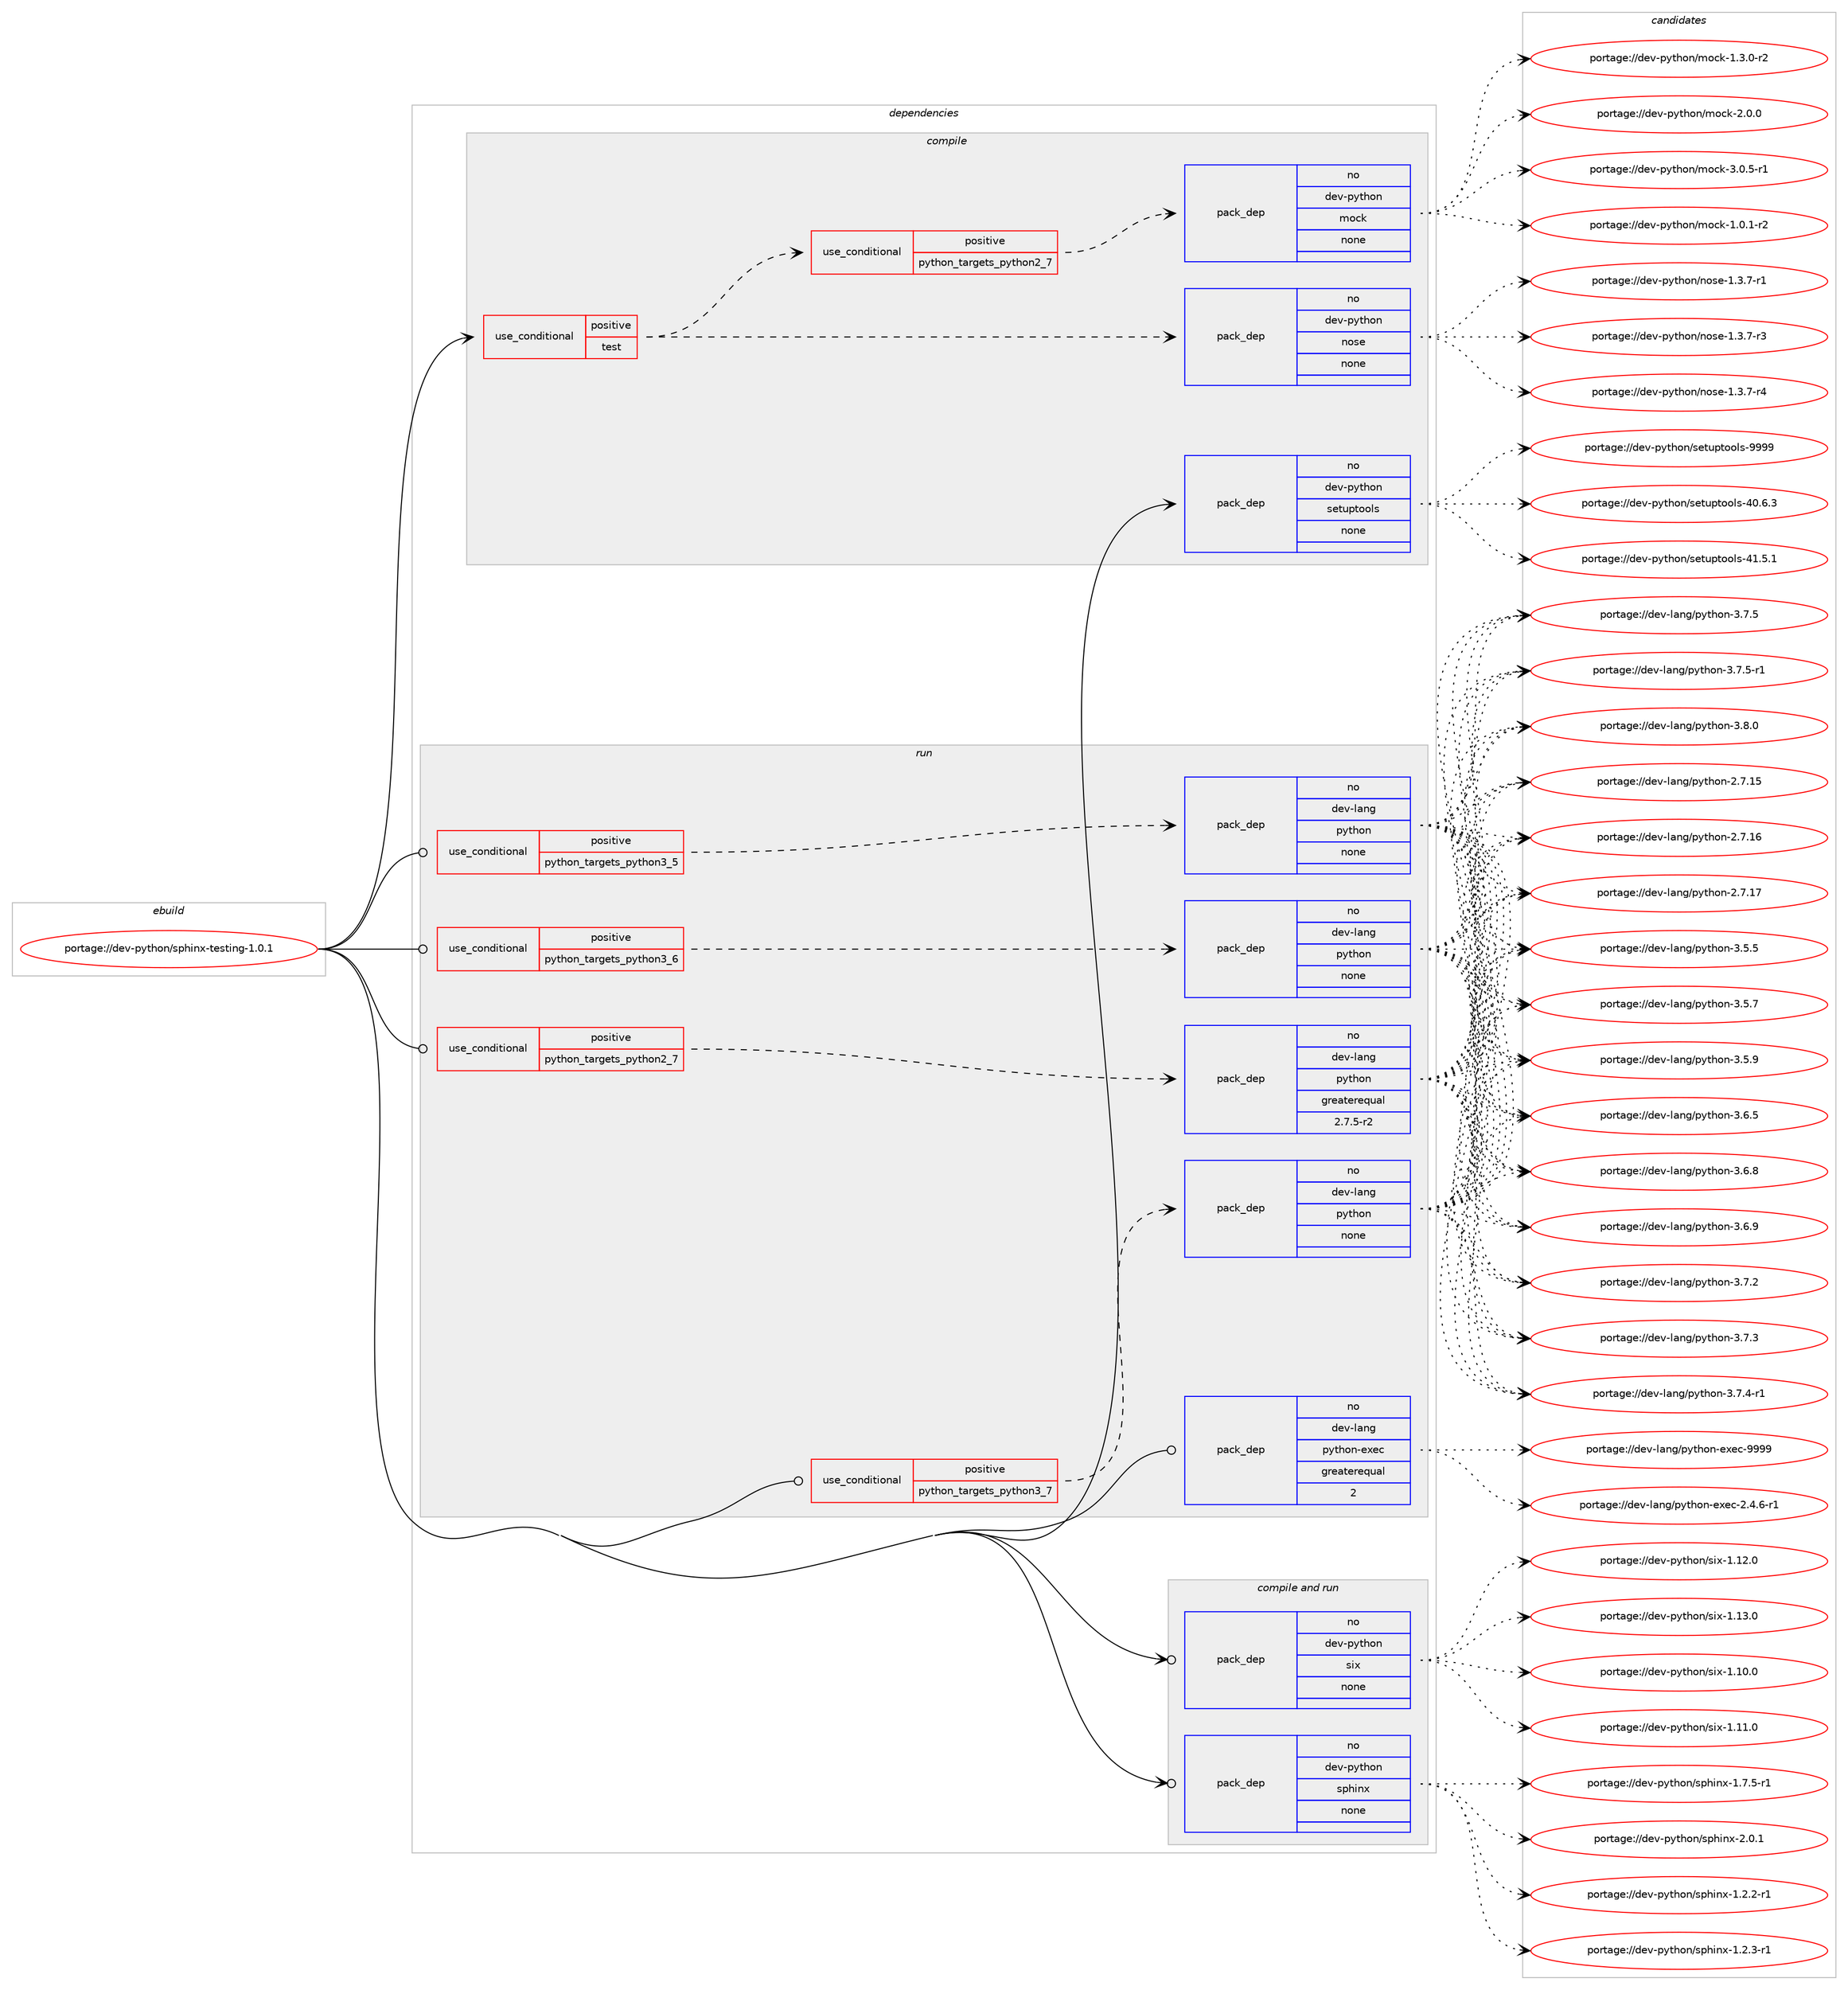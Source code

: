 digraph prolog {

# *************
# Graph options
# *************

newrank=true;
concentrate=true;
compound=true;
graph [rankdir=LR,fontname=Helvetica,fontsize=10,ranksep=1.5];#, ranksep=2.5, nodesep=0.2];
edge  [arrowhead=vee];
node  [fontname=Helvetica,fontsize=10];

# **********
# The ebuild
# **********

subgraph cluster_leftcol {
color=gray;
rank=same;
label=<<i>ebuild</i>>;
id [label="portage://dev-python/sphinx-testing-1.0.1", color=red, width=4, href="../dev-python/sphinx-testing-1.0.1.svg"];
}

# ****************
# The dependencies
# ****************

subgraph cluster_midcol {
color=gray;
label=<<i>dependencies</i>>;
subgraph cluster_compile {
fillcolor="#eeeeee";
style=filled;
label=<<i>compile</i>>;
subgraph cond38975 {
dependency173187 [label=<<TABLE BORDER="0" CELLBORDER="1" CELLSPACING="0" CELLPADDING="4"><TR><TD ROWSPAN="3" CELLPADDING="10">use_conditional</TD></TR><TR><TD>positive</TD></TR><TR><TD>test</TD></TR></TABLE>>, shape=none, color=red];
subgraph pack130809 {
dependency173188 [label=<<TABLE BORDER="0" CELLBORDER="1" CELLSPACING="0" CELLPADDING="4" WIDTH="220"><TR><TD ROWSPAN="6" CELLPADDING="30">pack_dep</TD></TR><TR><TD WIDTH="110">no</TD></TR><TR><TD>dev-python</TD></TR><TR><TD>nose</TD></TR><TR><TD>none</TD></TR><TR><TD></TD></TR></TABLE>>, shape=none, color=blue];
}
dependency173187:e -> dependency173188:w [weight=20,style="dashed",arrowhead="vee"];
subgraph cond38976 {
dependency173189 [label=<<TABLE BORDER="0" CELLBORDER="1" CELLSPACING="0" CELLPADDING="4"><TR><TD ROWSPAN="3" CELLPADDING="10">use_conditional</TD></TR><TR><TD>positive</TD></TR><TR><TD>python_targets_python2_7</TD></TR></TABLE>>, shape=none, color=red];
subgraph pack130810 {
dependency173190 [label=<<TABLE BORDER="0" CELLBORDER="1" CELLSPACING="0" CELLPADDING="4" WIDTH="220"><TR><TD ROWSPAN="6" CELLPADDING="30">pack_dep</TD></TR><TR><TD WIDTH="110">no</TD></TR><TR><TD>dev-python</TD></TR><TR><TD>mock</TD></TR><TR><TD>none</TD></TR><TR><TD></TD></TR></TABLE>>, shape=none, color=blue];
}
dependency173189:e -> dependency173190:w [weight=20,style="dashed",arrowhead="vee"];
}
dependency173187:e -> dependency173189:w [weight=20,style="dashed",arrowhead="vee"];
}
id:e -> dependency173187:w [weight=20,style="solid",arrowhead="vee"];
subgraph pack130811 {
dependency173191 [label=<<TABLE BORDER="0" CELLBORDER="1" CELLSPACING="0" CELLPADDING="4" WIDTH="220"><TR><TD ROWSPAN="6" CELLPADDING="30">pack_dep</TD></TR><TR><TD WIDTH="110">no</TD></TR><TR><TD>dev-python</TD></TR><TR><TD>setuptools</TD></TR><TR><TD>none</TD></TR><TR><TD></TD></TR></TABLE>>, shape=none, color=blue];
}
id:e -> dependency173191:w [weight=20,style="solid",arrowhead="vee"];
}
subgraph cluster_compileandrun {
fillcolor="#eeeeee";
style=filled;
label=<<i>compile and run</i>>;
subgraph pack130812 {
dependency173192 [label=<<TABLE BORDER="0" CELLBORDER="1" CELLSPACING="0" CELLPADDING="4" WIDTH="220"><TR><TD ROWSPAN="6" CELLPADDING="30">pack_dep</TD></TR><TR><TD WIDTH="110">no</TD></TR><TR><TD>dev-python</TD></TR><TR><TD>six</TD></TR><TR><TD>none</TD></TR><TR><TD></TD></TR></TABLE>>, shape=none, color=blue];
}
id:e -> dependency173192:w [weight=20,style="solid",arrowhead="odotvee"];
subgraph pack130813 {
dependency173193 [label=<<TABLE BORDER="0" CELLBORDER="1" CELLSPACING="0" CELLPADDING="4" WIDTH="220"><TR><TD ROWSPAN="6" CELLPADDING="30">pack_dep</TD></TR><TR><TD WIDTH="110">no</TD></TR><TR><TD>dev-python</TD></TR><TR><TD>sphinx</TD></TR><TR><TD>none</TD></TR><TR><TD></TD></TR></TABLE>>, shape=none, color=blue];
}
id:e -> dependency173193:w [weight=20,style="solid",arrowhead="odotvee"];
}
subgraph cluster_run {
fillcolor="#eeeeee";
style=filled;
label=<<i>run</i>>;
subgraph cond38977 {
dependency173194 [label=<<TABLE BORDER="0" CELLBORDER="1" CELLSPACING="0" CELLPADDING="4"><TR><TD ROWSPAN="3" CELLPADDING="10">use_conditional</TD></TR><TR><TD>positive</TD></TR><TR><TD>python_targets_python2_7</TD></TR></TABLE>>, shape=none, color=red];
subgraph pack130814 {
dependency173195 [label=<<TABLE BORDER="0" CELLBORDER="1" CELLSPACING="0" CELLPADDING="4" WIDTH="220"><TR><TD ROWSPAN="6" CELLPADDING="30">pack_dep</TD></TR><TR><TD WIDTH="110">no</TD></TR><TR><TD>dev-lang</TD></TR><TR><TD>python</TD></TR><TR><TD>greaterequal</TD></TR><TR><TD>2.7.5-r2</TD></TR></TABLE>>, shape=none, color=blue];
}
dependency173194:e -> dependency173195:w [weight=20,style="dashed",arrowhead="vee"];
}
id:e -> dependency173194:w [weight=20,style="solid",arrowhead="odot"];
subgraph cond38978 {
dependency173196 [label=<<TABLE BORDER="0" CELLBORDER="1" CELLSPACING="0" CELLPADDING="4"><TR><TD ROWSPAN="3" CELLPADDING="10">use_conditional</TD></TR><TR><TD>positive</TD></TR><TR><TD>python_targets_python3_5</TD></TR></TABLE>>, shape=none, color=red];
subgraph pack130815 {
dependency173197 [label=<<TABLE BORDER="0" CELLBORDER="1" CELLSPACING="0" CELLPADDING="4" WIDTH="220"><TR><TD ROWSPAN="6" CELLPADDING="30">pack_dep</TD></TR><TR><TD WIDTH="110">no</TD></TR><TR><TD>dev-lang</TD></TR><TR><TD>python</TD></TR><TR><TD>none</TD></TR><TR><TD></TD></TR></TABLE>>, shape=none, color=blue];
}
dependency173196:e -> dependency173197:w [weight=20,style="dashed",arrowhead="vee"];
}
id:e -> dependency173196:w [weight=20,style="solid",arrowhead="odot"];
subgraph cond38979 {
dependency173198 [label=<<TABLE BORDER="0" CELLBORDER="1" CELLSPACING="0" CELLPADDING="4"><TR><TD ROWSPAN="3" CELLPADDING="10">use_conditional</TD></TR><TR><TD>positive</TD></TR><TR><TD>python_targets_python3_6</TD></TR></TABLE>>, shape=none, color=red];
subgraph pack130816 {
dependency173199 [label=<<TABLE BORDER="0" CELLBORDER="1" CELLSPACING="0" CELLPADDING="4" WIDTH="220"><TR><TD ROWSPAN="6" CELLPADDING="30">pack_dep</TD></TR><TR><TD WIDTH="110">no</TD></TR><TR><TD>dev-lang</TD></TR><TR><TD>python</TD></TR><TR><TD>none</TD></TR><TR><TD></TD></TR></TABLE>>, shape=none, color=blue];
}
dependency173198:e -> dependency173199:w [weight=20,style="dashed",arrowhead="vee"];
}
id:e -> dependency173198:w [weight=20,style="solid",arrowhead="odot"];
subgraph cond38980 {
dependency173200 [label=<<TABLE BORDER="0" CELLBORDER="1" CELLSPACING="0" CELLPADDING="4"><TR><TD ROWSPAN="3" CELLPADDING="10">use_conditional</TD></TR><TR><TD>positive</TD></TR><TR><TD>python_targets_python3_7</TD></TR></TABLE>>, shape=none, color=red];
subgraph pack130817 {
dependency173201 [label=<<TABLE BORDER="0" CELLBORDER="1" CELLSPACING="0" CELLPADDING="4" WIDTH="220"><TR><TD ROWSPAN="6" CELLPADDING="30">pack_dep</TD></TR><TR><TD WIDTH="110">no</TD></TR><TR><TD>dev-lang</TD></TR><TR><TD>python</TD></TR><TR><TD>none</TD></TR><TR><TD></TD></TR></TABLE>>, shape=none, color=blue];
}
dependency173200:e -> dependency173201:w [weight=20,style="dashed",arrowhead="vee"];
}
id:e -> dependency173200:w [weight=20,style="solid",arrowhead="odot"];
subgraph pack130818 {
dependency173202 [label=<<TABLE BORDER="0" CELLBORDER="1" CELLSPACING="0" CELLPADDING="4" WIDTH="220"><TR><TD ROWSPAN="6" CELLPADDING="30">pack_dep</TD></TR><TR><TD WIDTH="110">no</TD></TR><TR><TD>dev-lang</TD></TR><TR><TD>python-exec</TD></TR><TR><TD>greaterequal</TD></TR><TR><TD>2</TD></TR></TABLE>>, shape=none, color=blue];
}
id:e -> dependency173202:w [weight=20,style="solid",arrowhead="odot"];
}
}

# **************
# The candidates
# **************

subgraph cluster_choices {
rank=same;
color=gray;
label=<<i>candidates</i>>;

subgraph choice130809 {
color=black;
nodesep=1;
choiceportage10010111845112121116104111110471101111151014549465146554511449 [label="portage://dev-python/nose-1.3.7-r1", color=red, width=4,href="../dev-python/nose-1.3.7-r1.svg"];
choiceportage10010111845112121116104111110471101111151014549465146554511451 [label="portage://dev-python/nose-1.3.7-r3", color=red, width=4,href="../dev-python/nose-1.3.7-r3.svg"];
choiceportage10010111845112121116104111110471101111151014549465146554511452 [label="portage://dev-python/nose-1.3.7-r4", color=red, width=4,href="../dev-python/nose-1.3.7-r4.svg"];
dependency173188:e -> choiceportage10010111845112121116104111110471101111151014549465146554511449:w [style=dotted,weight="100"];
dependency173188:e -> choiceportage10010111845112121116104111110471101111151014549465146554511451:w [style=dotted,weight="100"];
dependency173188:e -> choiceportage10010111845112121116104111110471101111151014549465146554511452:w [style=dotted,weight="100"];
}
subgraph choice130810 {
color=black;
nodesep=1;
choiceportage1001011184511212111610411111047109111991074549464846494511450 [label="portage://dev-python/mock-1.0.1-r2", color=red, width=4,href="../dev-python/mock-1.0.1-r2.svg"];
choiceportage1001011184511212111610411111047109111991074549465146484511450 [label="portage://dev-python/mock-1.3.0-r2", color=red, width=4,href="../dev-python/mock-1.3.0-r2.svg"];
choiceportage100101118451121211161041111104710911199107455046484648 [label="portage://dev-python/mock-2.0.0", color=red, width=4,href="../dev-python/mock-2.0.0.svg"];
choiceportage1001011184511212111610411111047109111991074551464846534511449 [label="portage://dev-python/mock-3.0.5-r1", color=red, width=4,href="../dev-python/mock-3.0.5-r1.svg"];
dependency173190:e -> choiceportage1001011184511212111610411111047109111991074549464846494511450:w [style=dotted,weight="100"];
dependency173190:e -> choiceportage1001011184511212111610411111047109111991074549465146484511450:w [style=dotted,weight="100"];
dependency173190:e -> choiceportage100101118451121211161041111104710911199107455046484648:w [style=dotted,weight="100"];
dependency173190:e -> choiceportage1001011184511212111610411111047109111991074551464846534511449:w [style=dotted,weight="100"];
}
subgraph choice130811 {
color=black;
nodesep=1;
choiceportage100101118451121211161041111104711510111611711211611111110811545524846544651 [label="portage://dev-python/setuptools-40.6.3", color=red, width=4,href="../dev-python/setuptools-40.6.3.svg"];
choiceportage100101118451121211161041111104711510111611711211611111110811545524946534649 [label="portage://dev-python/setuptools-41.5.1", color=red, width=4,href="../dev-python/setuptools-41.5.1.svg"];
choiceportage10010111845112121116104111110471151011161171121161111111081154557575757 [label="portage://dev-python/setuptools-9999", color=red, width=4,href="../dev-python/setuptools-9999.svg"];
dependency173191:e -> choiceportage100101118451121211161041111104711510111611711211611111110811545524846544651:w [style=dotted,weight="100"];
dependency173191:e -> choiceportage100101118451121211161041111104711510111611711211611111110811545524946534649:w [style=dotted,weight="100"];
dependency173191:e -> choiceportage10010111845112121116104111110471151011161171121161111111081154557575757:w [style=dotted,weight="100"];
}
subgraph choice130812 {
color=black;
nodesep=1;
choiceportage100101118451121211161041111104711510512045494649484648 [label="portage://dev-python/six-1.10.0", color=red, width=4,href="../dev-python/six-1.10.0.svg"];
choiceportage100101118451121211161041111104711510512045494649494648 [label="portage://dev-python/six-1.11.0", color=red, width=4,href="../dev-python/six-1.11.0.svg"];
choiceportage100101118451121211161041111104711510512045494649504648 [label="portage://dev-python/six-1.12.0", color=red, width=4,href="../dev-python/six-1.12.0.svg"];
choiceportage100101118451121211161041111104711510512045494649514648 [label="portage://dev-python/six-1.13.0", color=red, width=4,href="../dev-python/six-1.13.0.svg"];
dependency173192:e -> choiceportage100101118451121211161041111104711510512045494649484648:w [style=dotted,weight="100"];
dependency173192:e -> choiceportage100101118451121211161041111104711510512045494649494648:w [style=dotted,weight="100"];
dependency173192:e -> choiceportage100101118451121211161041111104711510512045494649504648:w [style=dotted,weight="100"];
dependency173192:e -> choiceportage100101118451121211161041111104711510512045494649514648:w [style=dotted,weight="100"];
}
subgraph choice130813 {
color=black;
nodesep=1;
choiceportage10010111845112121116104111110471151121041051101204549465046504511449 [label="portage://dev-python/sphinx-1.2.2-r1", color=red, width=4,href="../dev-python/sphinx-1.2.2-r1.svg"];
choiceportage10010111845112121116104111110471151121041051101204549465046514511449 [label="portage://dev-python/sphinx-1.2.3-r1", color=red, width=4,href="../dev-python/sphinx-1.2.3-r1.svg"];
choiceportage10010111845112121116104111110471151121041051101204549465546534511449 [label="portage://dev-python/sphinx-1.7.5-r1", color=red, width=4,href="../dev-python/sphinx-1.7.5-r1.svg"];
choiceportage1001011184511212111610411111047115112104105110120455046484649 [label="portage://dev-python/sphinx-2.0.1", color=red, width=4,href="../dev-python/sphinx-2.0.1.svg"];
dependency173193:e -> choiceportage10010111845112121116104111110471151121041051101204549465046504511449:w [style=dotted,weight="100"];
dependency173193:e -> choiceportage10010111845112121116104111110471151121041051101204549465046514511449:w [style=dotted,weight="100"];
dependency173193:e -> choiceportage10010111845112121116104111110471151121041051101204549465546534511449:w [style=dotted,weight="100"];
dependency173193:e -> choiceportage1001011184511212111610411111047115112104105110120455046484649:w [style=dotted,weight="100"];
}
subgraph choice130814 {
color=black;
nodesep=1;
choiceportage10010111845108971101034711212111610411111045504655464953 [label="portage://dev-lang/python-2.7.15", color=red, width=4,href="../dev-lang/python-2.7.15.svg"];
choiceportage10010111845108971101034711212111610411111045504655464954 [label="portage://dev-lang/python-2.7.16", color=red, width=4,href="../dev-lang/python-2.7.16.svg"];
choiceportage10010111845108971101034711212111610411111045504655464955 [label="portage://dev-lang/python-2.7.17", color=red, width=4,href="../dev-lang/python-2.7.17.svg"];
choiceportage100101118451089711010347112121116104111110455146534653 [label="portage://dev-lang/python-3.5.5", color=red, width=4,href="../dev-lang/python-3.5.5.svg"];
choiceportage100101118451089711010347112121116104111110455146534655 [label="portage://dev-lang/python-3.5.7", color=red, width=4,href="../dev-lang/python-3.5.7.svg"];
choiceportage100101118451089711010347112121116104111110455146534657 [label="portage://dev-lang/python-3.5.9", color=red, width=4,href="../dev-lang/python-3.5.9.svg"];
choiceportage100101118451089711010347112121116104111110455146544653 [label="portage://dev-lang/python-3.6.5", color=red, width=4,href="../dev-lang/python-3.6.5.svg"];
choiceportage100101118451089711010347112121116104111110455146544656 [label="portage://dev-lang/python-3.6.8", color=red, width=4,href="../dev-lang/python-3.6.8.svg"];
choiceportage100101118451089711010347112121116104111110455146544657 [label="portage://dev-lang/python-3.6.9", color=red, width=4,href="../dev-lang/python-3.6.9.svg"];
choiceportage100101118451089711010347112121116104111110455146554650 [label="portage://dev-lang/python-3.7.2", color=red, width=4,href="../dev-lang/python-3.7.2.svg"];
choiceportage100101118451089711010347112121116104111110455146554651 [label="portage://dev-lang/python-3.7.3", color=red, width=4,href="../dev-lang/python-3.7.3.svg"];
choiceportage1001011184510897110103471121211161041111104551465546524511449 [label="portage://dev-lang/python-3.7.4-r1", color=red, width=4,href="../dev-lang/python-3.7.4-r1.svg"];
choiceportage100101118451089711010347112121116104111110455146554653 [label="portage://dev-lang/python-3.7.5", color=red, width=4,href="../dev-lang/python-3.7.5.svg"];
choiceportage1001011184510897110103471121211161041111104551465546534511449 [label="portage://dev-lang/python-3.7.5-r1", color=red, width=4,href="../dev-lang/python-3.7.5-r1.svg"];
choiceportage100101118451089711010347112121116104111110455146564648 [label="portage://dev-lang/python-3.8.0", color=red, width=4,href="../dev-lang/python-3.8.0.svg"];
dependency173195:e -> choiceportage10010111845108971101034711212111610411111045504655464953:w [style=dotted,weight="100"];
dependency173195:e -> choiceportage10010111845108971101034711212111610411111045504655464954:w [style=dotted,weight="100"];
dependency173195:e -> choiceportage10010111845108971101034711212111610411111045504655464955:w [style=dotted,weight="100"];
dependency173195:e -> choiceportage100101118451089711010347112121116104111110455146534653:w [style=dotted,weight="100"];
dependency173195:e -> choiceportage100101118451089711010347112121116104111110455146534655:w [style=dotted,weight="100"];
dependency173195:e -> choiceportage100101118451089711010347112121116104111110455146534657:w [style=dotted,weight="100"];
dependency173195:e -> choiceportage100101118451089711010347112121116104111110455146544653:w [style=dotted,weight="100"];
dependency173195:e -> choiceportage100101118451089711010347112121116104111110455146544656:w [style=dotted,weight="100"];
dependency173195:e -> choiceportage100101118451089711010347112121116104111110455146544657:w [style=dotted,weight="100"];
dependency173195:e -> choiceportage100101118451089711010347112121116104111110455146554650:w [style=dotted,weight="100"];
dependency173195:e -> choiceportage100101118451089711010347112121116104111110455146554651:w [style=dotted,weight="100"];
dependency173195:e -> choiceportage1001011184510897110103471121211161041111104551465546524511449:w [style=dotted,weight="100"];
dependency173195:e -> choiceportage100101118451089711010347112121116104111110455146554653:w [style=dotted,weight="100"];
dependency173195:e -> choiceportage1001011184510897110103471121211161041111104551465546534511449:w [style=dotted,weight="100"];
dependency173195:e -> choiceportage100101118451089711010347112121116104111110455146564648:w [style=dotted,weight="100"];
}
subgraph choice130815 {
color=black;
nodesep=1;
choiceportage10010111845108971101034711212111610411111045504655464953 [label="portage://dev-lang/python-2.7.15", color=red, width=4,href="../dev-lang/python-2.7.15.svg"];
choiceportage10010111845108971101034711212111610411111045504655464954 [label="portage://dev-lang/python-2.7.16", color=red, width=4,href="../dev-lang/python-2.7.16.svg"];
choiceportage10010111845108971101034711212111610411111045504655464955 [label="portage://dev-lang/python-2.7.17", color=red, width=4,href="../dev-lang/python-2.7.17.svg"];
choiceportage100101118451089711010347112121116104111110455146534653 [label="portage://dev-lang/python-3.5.5", color=red, width=4,href="../dev-lang/python-3.5.5.svg"];
choiceportage100101118451089711010347112121116104111110455146534655 [label="portage://dev-lang/python-3.5.7", color=red, width=4,href="../dev-lang/python-3.5.7.svg"];
choiceportage100101118451089711010347112121116104111110455146534657 [label="portage://dev-lang/python-3.5.9", color=red, width=4,href="../dev-lang/python-3.5.9.svg"];
choiceportage100101118451089711010347112121116104111110455146544653 [label="portage://dev-lang/python-3.6.5", color=red, width=4,href="../dev-lang/python-3.6.5.svg"];
choiceportage100101118451089711010347112121116104111110455146544656 [label="portage://dev-lang/python-3.6.8", color=red, width=4,href="../dev-lang/python-3.6.8.svg"];
choiceportage100101118451089711010347112121116104111110455146544657 [label="portage://dev-lang/python-3.6.9", color=red, width=4,href="../dev-lang/python-3.6.9.svg"];
choiceportage100101118451089711010347112121116104111110455146554650 [label="portage://dev-lang/python-3.7.2", color=red, width=4,href="../dev-lang/python-3.7.2.svg"];
choiceportage100101118451089711010347112121116104111110455146554651 [label="portage://dev-lang/python-3.7.3", color=red, width=4,href="../dev-lang/python-3.7.3.svg"];
choiceportage1001011184510897110103471121211161041111104551465546524511449 [label="portage://dev-lang/python-3.7.4-r1", color=red, width=4,href="../dev-lang/python-3.7.4-r1.svg"];
choiceportage100101118451089711010347112121116104111110455146554653 [label="portage://dev-lang/python-3.7.5", color=red, width=4,href="../dev-lang/python-3.7.5.svg"];
choiceportage1001011184510897110103471121211161041111104551465546534511449 [label="portage://dev-lang/python-3.7.5-r1", color=red, width=4,href="../dev-lang/python-3.7.5-r1.svg"];
choiceportage100101118451089711010347112121116104111110455146564648 [label="portage://dev-lang/python-3.8.0", color=red, width=4,href="../dev-lang/python-3.8.0.svg"];
dependency173197:e -> choiceportage10010111845108971101034711212111610411111045504655464953:w [style=dotted,weight="100"];
dependency173197:e -> choiceportage10010111845108971101034711212111610411111045504655464954:w [style=dotted,weight="100"];
dependency173197:e -> choiceportage10010111845108971101034711212111610411111045504655464955:w [style=dotted,weight="100"];
dependency173197:e -> choiceportage100101118451089711010347112121116104111110455146534653:w [style=dotted,weight="100"];
dependency173197:e -> choiceportage100101118451089711010347112121116104111110455146534655:w [style=dotted,weight="100"];
dependency173197:e -> choiceportage100101118451089711010347112121116104111110455146534657:w [style=dotted,weight="100"];
dependency173197:e -> choiceportage100101118451089711010347112121116104111110455146544653:w [style=dotted,weight="100"];
dependency173197:e -> choiceportage100101118451089711010347112121116104111110455146544656:w [style=dotted,weight="100"];
dependency173197:e -> choiceportage100101118451089711010347112121116104111110455146544657:w [style=dotted,weight="100"];
dependency173197:e -> choiceportage100101118451089711010347112121116104111110455146554650:w [style=dotted,weight="100"];
dependency173197:e -> choiceportage100101118451089711010347112121116104111110455146554651:w [style=dotted,weight="100"];
dependency173197:e -> choiceportage1001011184510897110103471121211161041111104551465546524511449:w [style=dotted,weight="100"];
dependency173197:e -> choiceportage100101118451089711010347112121116104111110455146554653:w [style=dotted,weight="100"];
dependency173197:e -> choiceportage1001011184510897110103471121211161041111104551465546534511449:w [style=dotted,weight="100"];
dependency173197:e -> choiceportage100101118451089711010347112121116104111110455146564648:w [style=dotted,weight="100"];
}
subgraph choice130816 {
color=black;
nodesep=1;
choiceportage10010111845108971101034711212111610411111045504655464953 [label="portage://dev-lang/python-2.7.15", color=red, width=4,href="../dev-lang/python-2.7.15.svg"];
choiceportage10010111845108971101034711212111610411111045504655464954 [label="portage://dev-lang/python-2.7.16", color=red, width=4,href="../dev-lang/python-2.7.16.svg"];
choiceportage10010111845108971101034711212111610411111045504655464955 [label="portage://dev-lang/python-2.7.17", color=red, width=4,href="../dev-lang/python-2.7.17.svg"];
choiceportage100101118451089711010347112121116104111110455146534653 [label="portage://dev-lang/python-3.5.5", color=red, width=4,href="../dev-lang/python-3.5.5.svg"];
choiceportage100101118451089711010347112121116104111110455146534655 [label="portage://dev-lang/python-3.5.7", color=red, width=4,href="../dev-lang/python-3.5.7.svg"];
choiceportage100101118451089711010347112121116104111110455146534657 [label="portage://dev-lang/python-3.5.9", color=red, width=4,href="../dev-lang/python-3.5.9.svg"];
choiceportage100101118451089711010347112121116104111110455146544653 [label="portage://dev-lang/python-3.6.5", color=red, width=4,href="../dev-lang/python-3.6.5.svg"];
choiceportage100101118451089711010347112121116104111110455146544656 [label="portage://dev-lang/python-3.6.8", color=red, width=4,href="../dev-lang/python-3.6.8.svg"];
choiceportage100101118451089711010347112121116104111110455146544657 [label="portage://dev-lang/python-3.6.9", color=red, width=4,href="../dev-lang/python-3.6.9.svg"];
choiceportage100101118451089711010347112121116104111110455146554650 [label="portage://dev-lang/python-3.7.2", color=red, width=4,href="../dev-lang/python-3.7.2.svg"];
choiceportage100101118451089711010347112121116104111110455146554651 [label="portage://dev-lang/python-3.7.3", color=red, width=4,href="../dev-lang/python-3.7.3.svg"];
choiceportage1001011184510897110103471121211161041111104551465546524511449 [label="portage://dev-lang/python-3.7.4-r1", color=red, width=4,href="../dev-lang/python-3.7.4-r1.svg"];
choiceportage100101118451089711010347112121116104111110455146554653 [label="portage://dev-lang/python-3.7.5", color=red, width=4,href="../dev-lang/python-3.7.5.svg"];
choiceportage1001011184510897110103471121211161041111104551465546534511449 [label="portage://dev-lang/python-3.7.5-r1", color=red, width=4,href="../dev-lang/python-3.7.5-r1.svg"];
choiceportage100101118451089711010347112121116104111110455146564648 [label="portage://dev-lang/python-3.8.0", color=red, width=4,href="../dev-lang/python-3.8.0.svg"];
dependency173199:e -> choiceportage10010111845108971101034711212111610411111045504655464953:w [style=dotted,weight="100"];
dependency173199:e -> choiceportage10010111845108971101034711212111610411111045504655464954:w [style=dotted,weight="100"];
dependency173199:e -> choiceportage10010111845108971101034711212111610411111045504655464955:w [style=dotted,weight="100"];
dependency173199:e -> choiceportage100101118451089711010347112121116104111110455146534653:w [style=dotted,weight="100"];
dependency173199:e -> choiceportage100101118451089711010347112121116104111110455146534655:w [style=dotted,weight="100"];
dependency173199:e -> choiceportage100101118451089711010347112121116104111110455146534657:w [style=dotted,weight="100"];
dependency173199:e -> choiceportage100101118451089711010347112121116104111110455146544653:w [style=dotted,weight="100"];
dependency173199:e -> choiceportage100101118451089711010347112121116104111110455146544656:w [style=dotted,weight="100"];
dependency173199:e -> choiceportage100101118451089711010347112121116104111110455146544657:w [style=dotted,weight="100"];
dependency173199:e -> choiceportage100101118451089711010347112121116104111110455146554650:w [style=dotted,weight="100"];
dependency173199:e -> choiceportage100101118451089711010347112121116104111110455146554651:w [style=dotted,weight="100"];
dependency173199:e -> choiceportage1001011184510897110103471121211161041111104551465546524511449:w [style=dotted,weight="100"];
dependency173199:e -> choiceportage100101118451089711010347112121116104111110455146554653:w [style=dotted,weight="100"];
dependency173199:e -> choiceportage1001011184510897110103471121211161041111104551465546534511449:w [style=dotted,weight="100"];
dependency173199:e -> choiceportage100101118451089711010347112121116104111110455146564648:w [style=dotted,weight="100"];
}
subgraph choice130817 {
color=black;
nodesep=1;
choiceportage10010111845108971101034711212111610411111045504655464953 [label="portage://dev-lang/python-2.7.15", color=red, width=4,href="../dev-lang/python-2.7.15.svg"];
choiceportage10010111845108971101034711212111610411111045504655464954 [label="portage://dev-lang/python-2.7.16", color=red, width=4,href="../dev-lang/python-2.7.16.svg"];
choiceportage10010111845108971101034711212111610411111045504655464955 [label="portage://dev-lang/python-2.7.17", color=red, width=4,href="../dev-lang/python-2.7.17.svg"];
choiceportage100101118451089711010347112121116104111110455146534653 [label="portage://dev-lang/python-3.5.5", color=red, width=4,href="../dev-lang/python-3.5.5.svg"];
choiceportage100101118451089711010347112121116104111110455146534655 [label="portage://dev-lang/python-3.5.7", color=red, width=4,href="../dev-lang/python-3.5.7.svg"];
choiceportage100101118451089711010347112121116104111110455146534657 [label="portage://dev-lang/python-3.5.9", color=red, width=4,href="../dev-lang/python-3.5.9.svg"];
choiceportage100101118451089711010347112121116104111110455146544653 [label="portage://dev-lang/python-3.6.5", color=red, width=4,href="../dev-lang/python-3.6.5.svg"];
choiceportage100101118451089711010347112121116104111110455146544656 [label="portage://dev-lang/python-3.6.8", color=red, width=4,href="../dev-lang/python-3.6.8.svg"];
choiceportage100101118451089711010347112121116104111110455146544657 [label="portage://dev-lang/python-3.6.9", color=red, width=4,href="../dev-lang/python-3.6.9.svg"];
choiceportage100101118451089711010347112121116104111110455146554650 [label="portage://dev-lang/python-3.7.2", color=red, width=4,href="../dev-lang/python-3.7.2.svg"];
choiceportage100101118451089711010347112121116104111110455146554651 [label="portage://dev-lang/python-3.7.3", color=red, width=4,href="../dev-lang/python-3.7.3.svg"];
choiceportage1001011184510897110103471121211161041111104551465546524511449 [label="portage://dev-lang/python-3.7.4-r1", color=red, width=4,href="../dev-lang/python-3.7.4-r1.svg"];
choiceportage100101118451089711010347112121116104111110455146554653 [label="portage://dev-lang/python-3.7.5", color=red, width=4,href="../dev-lang/python-3.7.5.svg"];
choiceportage1001011184510897110103471121211161041111104551465546534511449 [label="portage://dev-lang/python-3.7.5-r1", color=red, width=4,href="../dev-lang/python-3.7.5-r1.svg"];
choiceportage100101118451089711010347112121116104111110455146564648 [label="portage://dev-lang/python-3.8.0", color=red, width=4,href="../dev-lang/python-3.8.0.svg"];
dependency173201:e -> choiceportage10010111845108971101034711212111610411111045504655464953:w [style=dotted,weight="100"];
dependency173201:e -> choiceportage10010111845108971101034711212111610411111045504655464954:w [style=dotted,weight="100"];
dependency173201:e -> choiceportage10010111845108971101034711212111610411111045504655464955:w [style=dotted,weight="100"];
dependency173201:e -> choiceportage100101118451089711010347112121116104111110455146534653:w [style=dotted,weight="100"];
dependency173201:e -> choiceportage100101118451089711010347112121116104111110455146534655:w [style=dotted,weight="100"];
dependency173201:e -> choiceportage100101118451089711010347112121116104111110455146534657:w [style=dotted,weight="100"];
dependency173201:e -> choiceportage100101118451089711010347112121116104111110455146544653:w [style=dotted,weight="100"];
dependency173201:e -> choiceportage100101118451089711010347112121116104111110455146544656:w [style=dotted,weight="100"];
dependency173201:e -> choiceportage100101118451089711010347112121116104111110455146544657:w [style=dotted,weight="100"];
dependency173201:e -> choiceportage100101118451089711010347112121116104111110455146554650:w [style=dotted,weight="100"];
dependency173201:e -> choiceportage100101118451089711010347112121116104111110455146554651:w [style=dotted,weight="100"];
dependency173201:e -> choiceportage1001011184510897110103471121211161041111104551465546524511449:w [style=dotted,weight="100"];
dependency173201:e -> choiceportage100101118451089711010347112121116104111110455146554653:w [style=dotted,weight="100"];
dependency173201:e -> choiceportage1001011184510897110103471121211161041111104551465546534511449:w [style=dotted,weight="100"];
dependency173201:e -> choiceportage100101118451089711010347112121116104111110455146564648:w [style=dotted,weight="100"];
}
subgraph choice130818 {
color=black;
nodesep=1;
choiceportage10010111845108971101034711212111610411111045101120101994550465246544511449 [label="portage://dev-lang/python-exec-2.4.6-r1", color=red, width=4,href="../dev-lang/python-exec-2.4.6-r1.svg"];
choiceportage10010111845108971101034711212111610411111045101120101994557575757 [label="portage://dev-lang/python-exec-9999", color=red, width=4,href="../dev-lang/python-exec-9999.svg"];
dependency173202:e -> choiceportage10010111845108971101034711212111610411111045101120101994550465246544511449:w [style=dotted,weight="100"];
dependency173202:e -> choiceportage10010111845108971101034711212111610411111045101120101994557575757:w [style=dotted,weight="100"];
}
}

}
